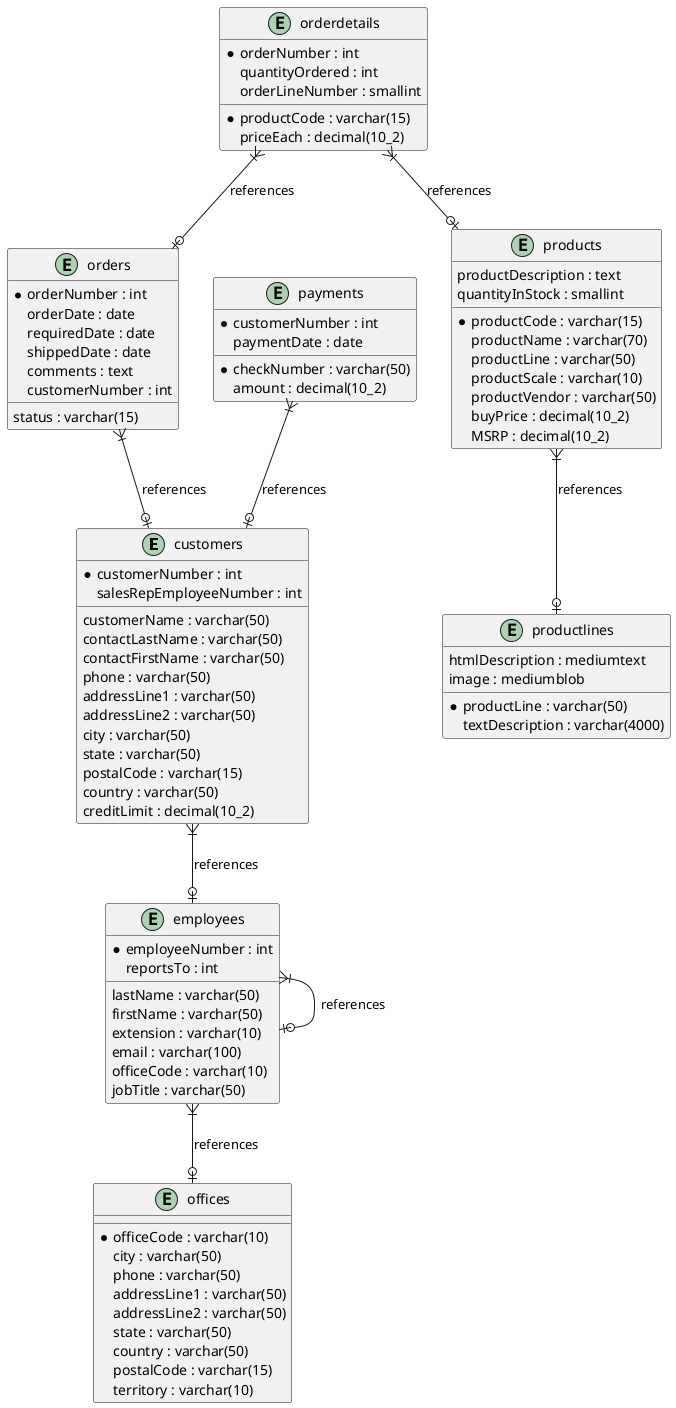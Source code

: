 @startuml
entity customers {
  *customerNumber : int
  customerName : varchar(50)
  contactLastName : varchar(50)
  contactFirstName : varchar(50)
  phone : varchar(50)
  addressLine1 : varchar(50)
  addressLine2 : varchar(50)
  city : varchar(50)
  state : varchar(50)
  postalCode : varchar(15)
  country : varchar(50)
  salesRepEmployeeNumber : int
  creditLimit : decimal(10_2)
}
entity employees {
  *employeeNumber : int
  lastName : varchar(50)
  firstName : varchar(50)
  extension : varchar(10)
  email : varchar(100)
  officeCode : varchar(10)
  reportsTo : int
  jobTitle : varchar(50)
}
entity offices {
  *officeCode : varchar(10)
  city : varchar(50)
  phone : varchar(50)
  addressLine1 : varchar(50)
  addressLine2 : varchar(50)
  state : varchar(50)
  country : varchar(50)
  postalCode : varchar(15)
  territory : varchar(10)
}
entity orderdetails {
  *orderNumber : int
  *productCode : varchar(15)
  quantityOrdered : int
  priceEach : decimal(10_2)
  orderLineNumber : smallint
}
entity orders {
  *orderNumber : int
  orderDate : date
  requiredDate : date
  shippedDate : date
  status : varchar(15)
  comments : text
  customerNumber : int
}
entity payments {
  *customerNumber : int
  *checkNumber : varchar(50)
  paymentDate : date
  amount : decimal(10_2)
}
entity productlines {
  *productLine : varchar(50)
  textDescription : varchar(4000)
  htmlDescription : mediumtext
  image : mediumblob
}
entity products {
  *productCode : varchar(15)
  productName : varchar(70)
  productLine : varchar(50)
  productScale : varchar(10)
  productVendor : varchar(50)
  productDescription : text
  quantityInStock : smallint
  buyPrice : decimal(10_2)
  MSRP : decimal(10_2)
}
customers }|--o| employees : references
employees }|--o| employees : references
employees }|--o| offices : references
orderdetails }|--o| orders : references
orderdetails }|--o| products : references
orders }|--o| customers : references
payments }|--o| customers : references
products }|--o| productlines : references
@enduml
